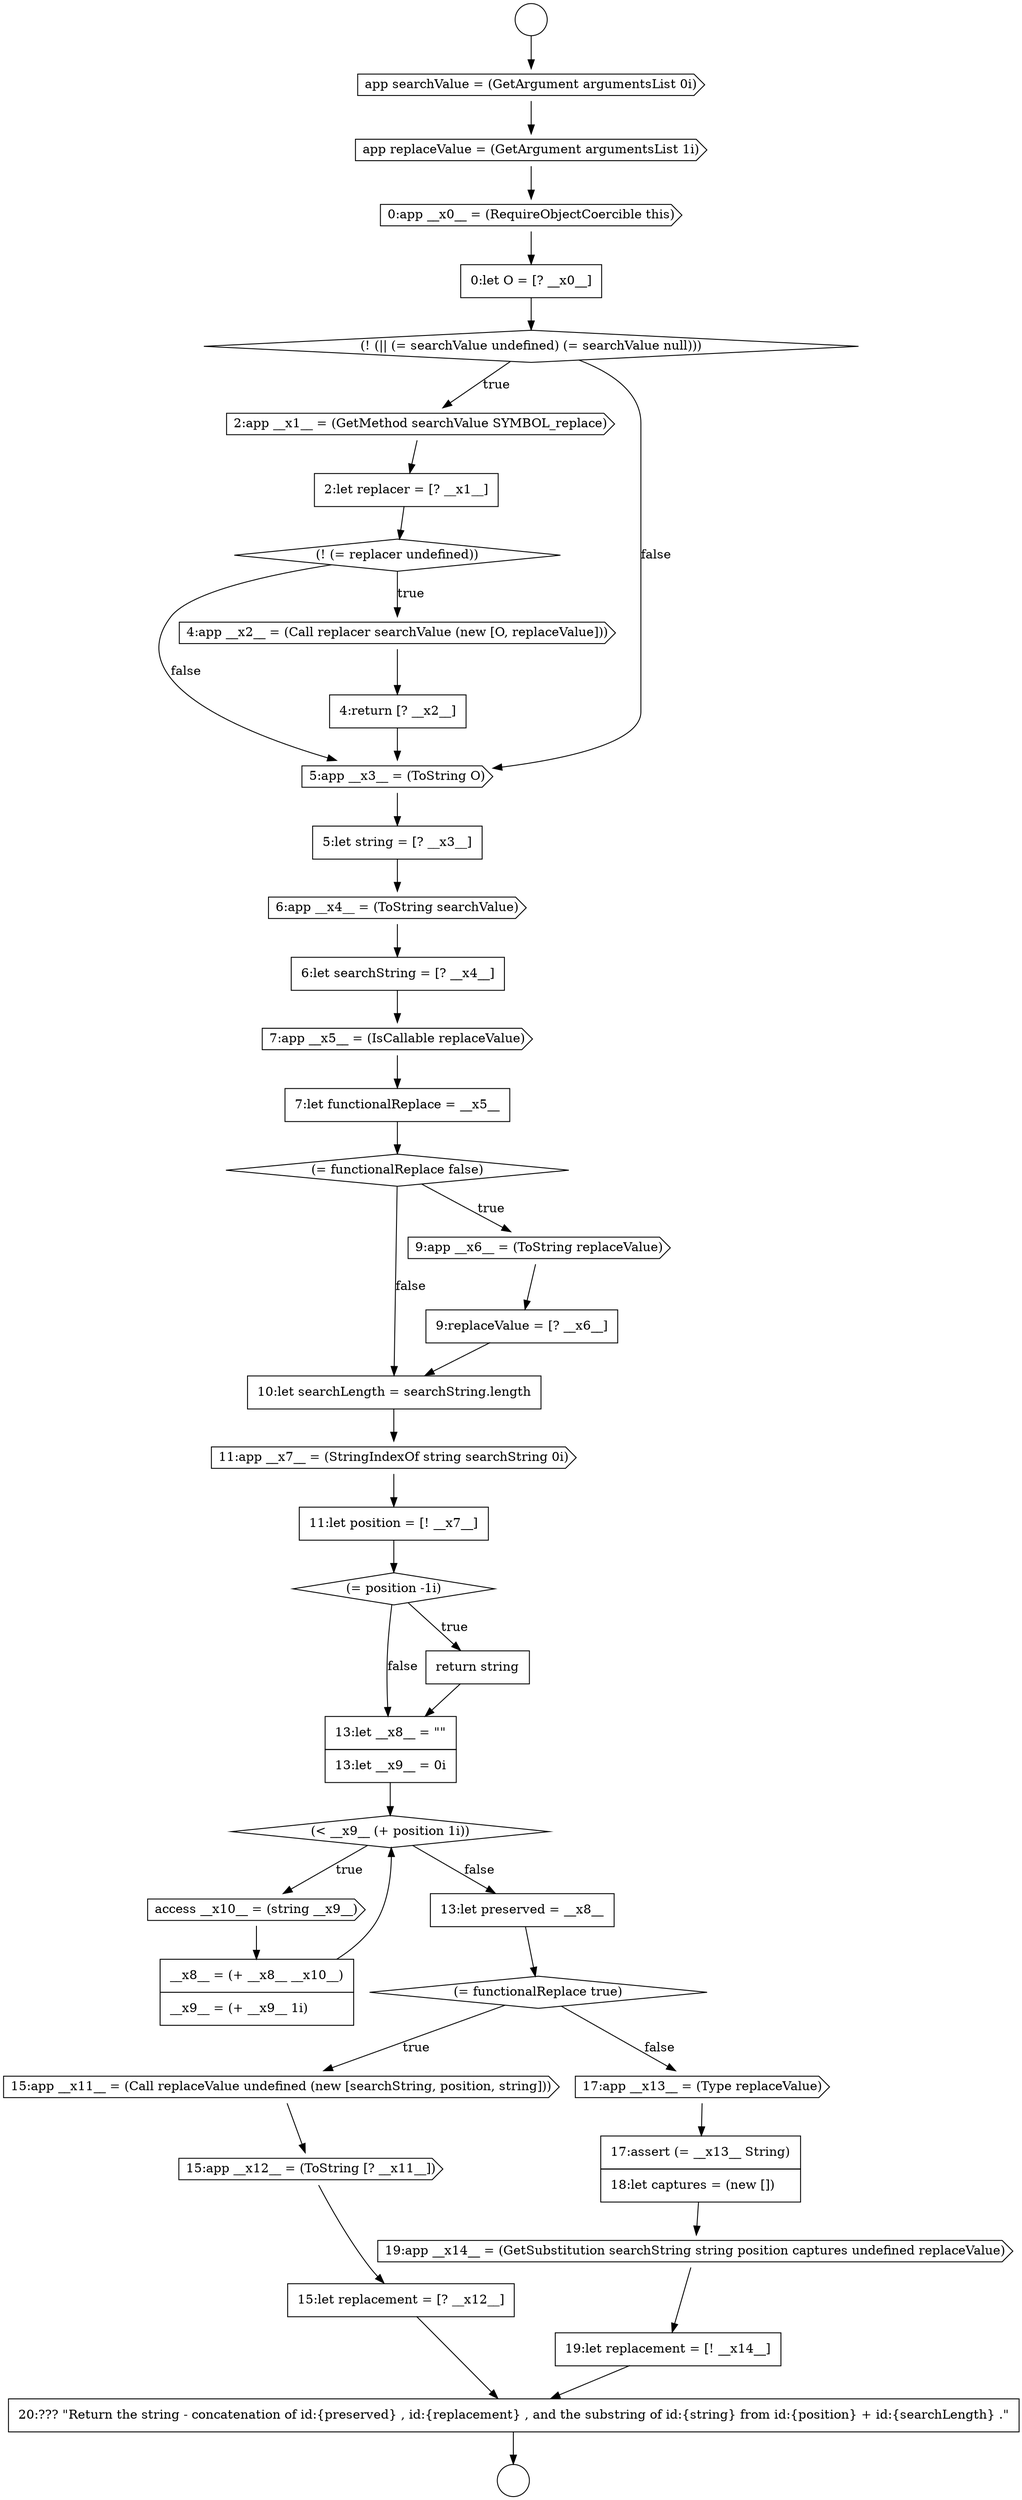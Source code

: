digraph {
  node14156 [shape=none, margin=0, label=<<font color="black">
    <table border="0" cellborder="1" cellspacing="0" cellpadding="10">
      <tr><td align="left">9:replaceValue = [? __x6__]</td></tr>
    </table>
  </font>> color="black" fillcolor="white" style=filled]
  node14149 [shape=none, margin=0, label=<<font color="black">
    <table border="0" cellborder="1" cellspacing="0" cellpadding="10">
      <tr><td align="left">5:let string = [? __x3__]</td></tr>
    </table>
  </font>> color="black" fillcolor="white" style=filled]
  node14168 [shape=cds, label=<<font color="black">15:app __x11__ = (Call replaceValue undefined (new [searchString, position, string]))</font>> color="black" fillcolor="white" style=filled]
  node14164 [shape=cds, label=<<font color="black">access __x10__ = (string __x9__)</font>> color="black" fillcolor="white" style=filled]
  node14160 [shape=diamond, label=<<font color="black">(= position -1i)</font>> color="black" fillcolor="white" style=filled]
  node14162 [shape=none, margin=0, label=<<font color="black">
    <table border="0" cellborder="1" cellspacing="0" cellpadding="10">
      <tr><td align="left">13:let __x8__ = &quot;&quot;</td></tr>
      <tr><td align="left">13:let __x9__ = 0i</td></tr>
    </table>
  </font>> color="black" fillcolor="white" style=filled]
  node14167 [shape=diamond, label=<<font color="black">(= functionalReplace true)</font>> color="black" fillcolor="white" style=filled]
  node14157 [shape=none, margin=0, label=<<font color="black">
    <table border="0" cellborder="1" cellspacing="0" cellpadding="10">
      <tr><td align="left">10:let searchLength = searchString.length</td></tr>
    </table>
  </font>> color="black" fillcolor="white" style=filled]
  node14146 [shape=cds, label=<<font color="black">4:app __x2__ = (Call replacer searchValue (new [O, replaceValue]))</font>> color="black" fillcolor="white" style=filled]
  node14166 [shape=none, margin=0, label=<<font color="black">
    <table border="0" cellborder="1" cellspacing="0" cellpadding="10">
      <tr><td align="left">13:let preserved = __x8__</td></tr>
    </table>
  </font>> color="black" fillcolor="white" style=filled]
  node14137 [shape=circle label=" " color="black" fillcolor="white" style=filled]
  node14154 [shape=diamond, label=<<font color="black">(= functionalReplace false)</font>> color="black" fillcolor="white" style=filled]
  node14158 [shape=cds, label=<<font color="black">11:app __x7__ = (StringIndexOf string searchString 0i)</font>> color="black" fillcolor="white" style=filled]
  node14143 [shape=cds, label=<<font color="black">2:app __x1__ = (GetMethod searchValue SYMBOL_replace)</font>> color="black" fillcolor="white" style=filled]
  node14145 [shape=diamond, label=<<font color="black">(! (= replacer undefined))</font>> color="black" fillcolor="white" style=filled]
  node14170 [shape=none, margin=0, label=<<font color="black">
    <table border="0" cellborder="1" cellspacing="0" cellpadding="10">
      <tr><td align="left">15:let replacement = [? __x12__]</td></tr>
    </table>
  </font>> color="black" fillcolor="white" style=filled]
  node14159 [shape=none, margin=0, label=<<font color="black">
    <table border="0" cellborder="1" cellspacing="0" cellpadding="10">
      <tr><td align="left">11:let position = [! __x7__]</td></tr>
    </table>
  </font>> color="black" fillcolor="white" style=filled]
  node14155 [shape=cds, label=<<font color="black">9:app __x6__ = (ToString replaceValue)</font>> color="black" fillcolor="white" style=filled]
  node14171 [shape=cds, label=<<font color="black">17:app __x13__ = (Type replaceValue)</font>> color="black" fillcolor="white" style=filled]
  node14139 [shape=cds, label=<<font color="black">app replaceValue = (GetArgument argumentsList 1i)</font>> color="black" fillcolor="white" style=filled]
  node14136 [shape=circle label=" " color="black" fillcolor="white" style=filled]
  node14173 [shape=cds, label=<<font color="black">19:app __x14__ = (GetSubstitution searchString string position captures undefined replaceValue)</font>> color="black" fillcolor="white" style=filled]
  node14141 [shape=none, margin=0, label=<<font color="black">
    <table border="0" cellborder="1" cellspacing="0" cellpadding="10">
      <tr><td align="left">0:let O = [? __x0__]</td></tr>
    </table>
  </font>> color="black" fillcolor="white" style=filled]
  node14152 [shape=cds, label=<<font color="black">7:app __x5__ = (IsCallable replaceValue)</font>> color="black" fillcolor="white" style=filled]
  node14147 [shape=none, margin=0, label=<<font color="black">
    <table border="0" cellborder="1" cellspacing="0" cellpadding="10">
      <tr><td align="left">4:return [? __x2__]</td></tr>
    </table>
  </font>> color="black" fillcolor="white" style=filled]
  node14142 [shape=diamond, label=<<font color="black">(! (|| (= searchValue undefined) (= searchValue null)))</font>> color="black" fillcolor="white" style=filled]
  node14153 [shape=none, margin=0, label=<<font color="black">
    <table border="0" cellborder="1" cellspacing="0" cellpadding="10">
      <tr><td align="left">7:let functionalReplace = __x5__</td></tr>
    </table>
  </font>> color="black" fillcolor="white" style=filled]
  node14163 [shape=diamond, label=<<font color="black">(&lt; __x9__ (+ position 1i))</font>> color="black" fillcolor="white" style=filled]
  node14174 [shape=none, margin=0, label=<<font color="black">
    <table border="0" cellborder="1" cellspacing="0" cellpadding="10">
      <tr><td align="left">19:let replacement = [! __x14__]</td></tr>
    </table>
  </font>> color="black" fillcolor="white" style=filled]
  node14148 [shape=cds, label=<<font color="black">5:app __x3__ = (ToString O)</font>> color="black" fillcolor="white" style=filled]
  node14144 [shape=none, margin=0, label=<<font color="black">
    <table border="0" cellborder="1" cellspacing="0" cellpadding="10">
      <tr><td align="left">2:let replacer = [? __x1__]</td></tr>
    </table>
  </font>> color="black" fillcolor="white" style=filled]
  node14161 [shape=none, margin=0, label=<<font color="black">
    <table border="0" cellborder="1" cellspacing="0" cellpadding="10">
      <tr><td align="left">return string</td></tr>
    </table>
  </font>> color="black" fillcolor="white" style=filled]
  node14151 [shape=none, margin=0, label=<<font color="black">
    <table border="0" cellborder="1" cellspacing="0" cellpadding="10">
      <tr><td align="left">6:let searchString = [? __x4__]</td></tr>
    </table>
  </font>> color="black" fillcolor="white" style=filled]
  node14169 [shape=cds, label=<<font color="black">15:app __x12__ = (ToString [? __x11__])</font>> color="black" fillcolor="white" style=filled]
  node14175 [shape=none, margin=0, label=<<font color="black">
    <table border="0" cellborder="1" cellspacing="0" cellpadding="10">
      <tr><td align="left">20:??? &quot;Return the string - concatenation of id:{preserved} , id:{replacement} , and the substring of id:{string} from id:{position} + id:{searchLength} .&quot;</td></tr>
    </table>
  </font>> color="black" fillcolor="white" style=filled]
  node14172 [shape=none, margin=0, label=<<font color="black">
    <table border="0" cellborder="1" cellspacing="0" cellpadding="10">
      <tr><td align="left">17:assert (= __x13__ String)</td></tr>
      <tr><td align="left">18:let captures = (new [])</td></tr>
    </table>
  </font>> color="black" fillcolor="white" style=filled]
  node14150 [shape=cds, label=<<font color="black">6:app __x4__ = (ToString searchValue)</font>> color="black" fillcolor="white" style=filled]
  node14165 [shape=none, margin=0, label=<<font color="black">
    <table border="0" cellborder="1" cellspacing="0" cellpadding="10">
      <tr><td align="left">__x8__ = (+ __x8__ __x10__)</td></tr>
      <tr><td align="left">__x9__ = (+ __x9__ 1i)</td></tr>
    </table>
  </font>> color="black" fillcolor="white" style=filled]
  node14138 [shape=cds, label=<<font color="black">app searchValue = (GetArgument argumentsList 0i)</font>> color="black" fillcolor="white" style=filled]
  node14140 [shape=cds, label=<<font color="black">0:app __x0__ = (RequireObjectCoercible this)</font>> color="black" fillcolor="white" style=filled]
  node14145 -> node14146 [label=<<font color="black">true</font>> color="black"]
  node14145 -> node14148 [label=<<font color="black">false</font>> color="black"]
  node14140 -> node14141 [ color="black"]
  node14167 -> node14168 [label=<<font color="black">true</font>> color="black"]
  node14167 -> node14171 [label=<<font color="black">false</font>> color="black"]
  node14155 -> node14156 [ color="black"]
  node14152 -> node14153 [ color="black"]
  node14169 -> node14170 [ color="black"]
  node14144 -> node14145 [ color="black"]
  node14151 -> node14152 [ color="black"]
  node14157 -> node14158 [ color="black"]
  node14156 -> node14157 [ color="black"]
  node14149 -> node14150 [ color="black"]
  node14172 -> node14173 [ color="black"]
  node14168 -> node14169 [ color="black"]
  node14160 -> node14161 [label=<<font color="black">true</font>> color="black"]
  node14160 -> node14162 [label=<<font color="black">false</font>> color="black"]
  node14141 -> node14142 [ color="black"]
  node14147 -> node14148 [ color="black"]
  node14153 -> node14154 [ color="black"]
  node14142 -> node14143 [label=<<font color="black">true</font>> color="black"]
  node14142 -> node14148 [label=<<font color="black">false</font>> color="black"]
  node14162 -> node14163 [ color="black"]
  node14170 -> node14175 [ color="black"]
  node14136 -> node14138 [ color="black"]
  node14154 -> node14155 [label=<<font color="black">true</font>> color="black"]
  node14154 -> node14157 [label=<<font color="black">false</font>> color="black"]
  node14171 -> node14172 [ color="black"]
  node14161 -> node14162 [ color="black"]
  node14173 -> node14174 [ color="black"]
  node14150 -> node14151 [ color="black"]
  node14175 -> node14137 [ color="black"]
  node14143 -> node14144 [ color="black"]
  node14158 -> node14159 [ color="black"]
  node14138 -> node14139 [ color="black"]
  node14146 -> node14147 [ color="black"]
  node14165 -> node14163 [ color="black"]
  node14148 -> node14149 [ color="black"]
  node14164 -> node14165 [ color="black"]
  node14139 -> node14140 [ color="black"]
  node14163 -> node14164 [label=<<font color="black">true</font>> color="black"]
  node14163 -> node14166 [label=<<font color="black">false</font>> color="black"]
  node14174 -> node14175 [ color="black"]
  node14166 -> node14167 [ color="black"]
  node14159 -> node14160 [ color="black"]
}
